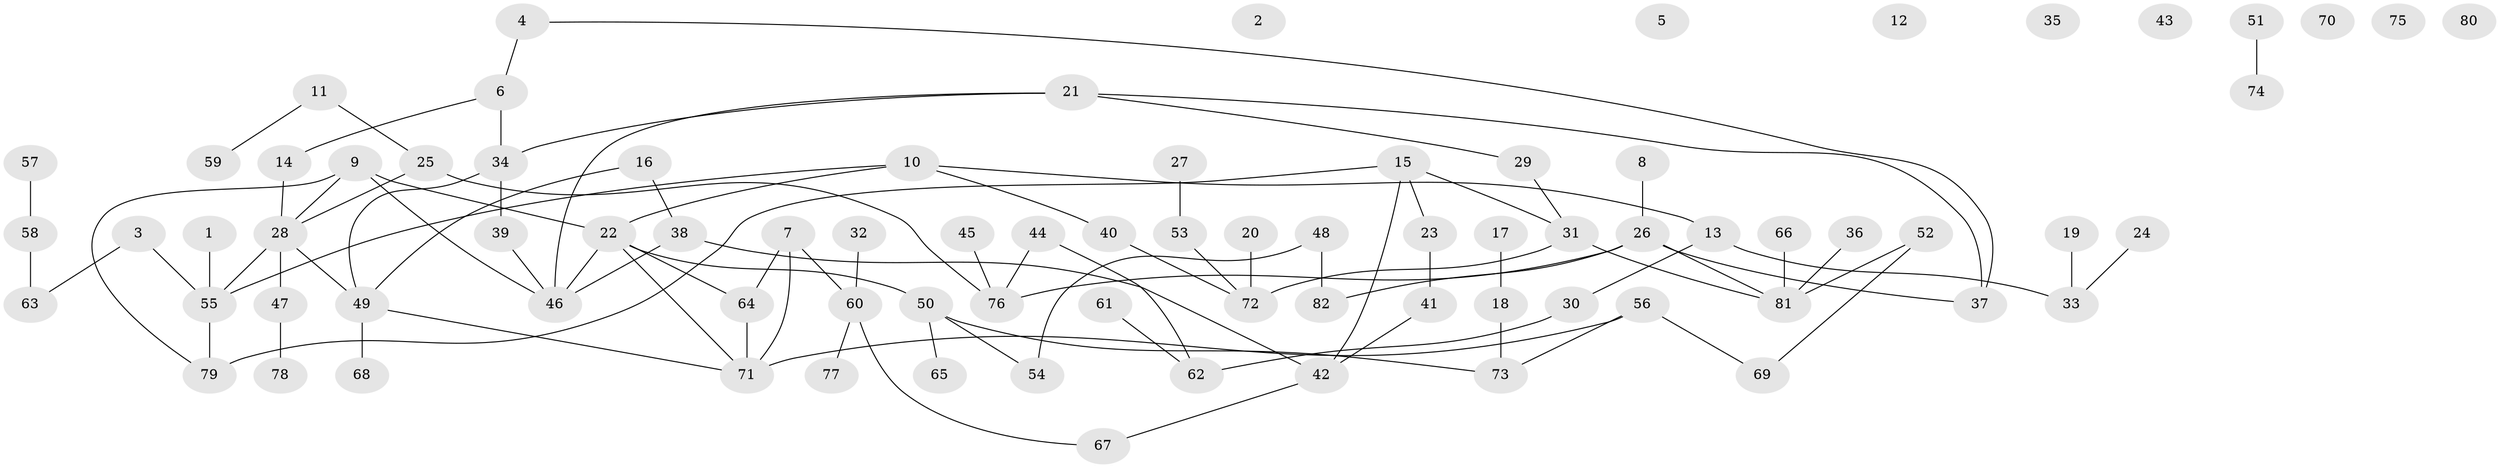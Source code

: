 // Generated by graph-tools (version 1.1) at 2025/25/03/09/25 03:25:15]
// undirected, 82 vertices, 94 edges
graph export_dot {
graph [start="1"]
  node [color=gray90,style=filled];
  1;
  2;
  3;
  4;
  5;
  6;
  7;
  8;
  9;
  10;
  11;
  12;
  13;
  14;
  15;
  16;
  17;
  18;
  19;
  20;
  21;
  22;
  23;
  24;
  25;
  26;
  27;
  28;
  29;
  30;
  31;
  32;
  33;
  34;
  35;
  36;
  37;
  38;
  39;
  40;
  41;
  42;
  43;
  44;
  45;
  46;
  47;
  48;
  49;
  50;
  51;
  52;
  53;
  54;
  55;
  56;
  57;
  58;
  59;
  60;
  61;
  62;
  63;
  64;
  65;
  66;
  67;
  68;
  69;
  70;
  71;
  72;
  73;
  74;
  75;
  76;
  77;
  78;
  79;
  80;
  81;
  82;
  1 -- 55;
  3 -- 55;
  3 -- 63;
  4 -- 6;
  4 -- 37;
  6 -- 14;
  6 -- 34;
  7 -- 60;
  7 -- 64;
  7 -- 71;
  8 -- 26;
  9 -- 22;
  9 -- 28;
  9 -- 46;
  9 -- 79;
  10 -- 13;
  10 -- 22;
  10 -- 40;
  10 -- 55;
  11 -- 25;
  11 -- 59;
  13 -- 30;
  13 -- 33;
  14 -- 28;
  15 -- 23;
  15 -- 31;
  15 -- 42;
  15 -- 79;
  16 -- 38;
  16 -- 49;
  17 -- 18;
  18 -- 73;
  19 -- 33;
  20 -- 72;
  21 -- 29;
  21 -- 34;
  21 -- 37;
  21 -- 46;
  22 -- 46;
  22 -- 50;
  22 -- 64;
  22 -- 71;
  23 -- 41;
  24 -- 33;
  25 -- 28;
  25 -- 76;
  26 -- 37;
  26 -- 76;
  26 -- 81;
  26 -- 82;
  27 -- 53;
  28 -- 47;
  28 -- 49;
  28 -- 55;
  29 -- 31;
  30 -- 62;
  31 -- 72;
  31 -- 81;
  32 -- 60;
  34 -- 39;
  34 -- 49;
  36 -- 81;
  38 -- 42;
  38 -- 46;
  39 -- 46;
  40 -- 72;
  41 -- 42;
  42 -- 67;
  44 -- 62;
  44 -- 76;
  45 -- 76;
  47 -- 78;
  48 -- 54;
  48 -- 82;
  49 -- 68;
  49 -- 71;
  50 -- 54;
  50 -- 65;
  50 -- 73;
  51 -- 74;
  52 -- 69;
  52 -- 81;
  53 -- 72;
  55 -- 79;
  56 -- 69;
  56 -- 71;
  56 -- 73;
  57 -- 58;
  58 -- 63;
  60 -- 67;
  60 -- 77;
  61 -- 62;
  64 -- 71;
  66 -- 81;
}

